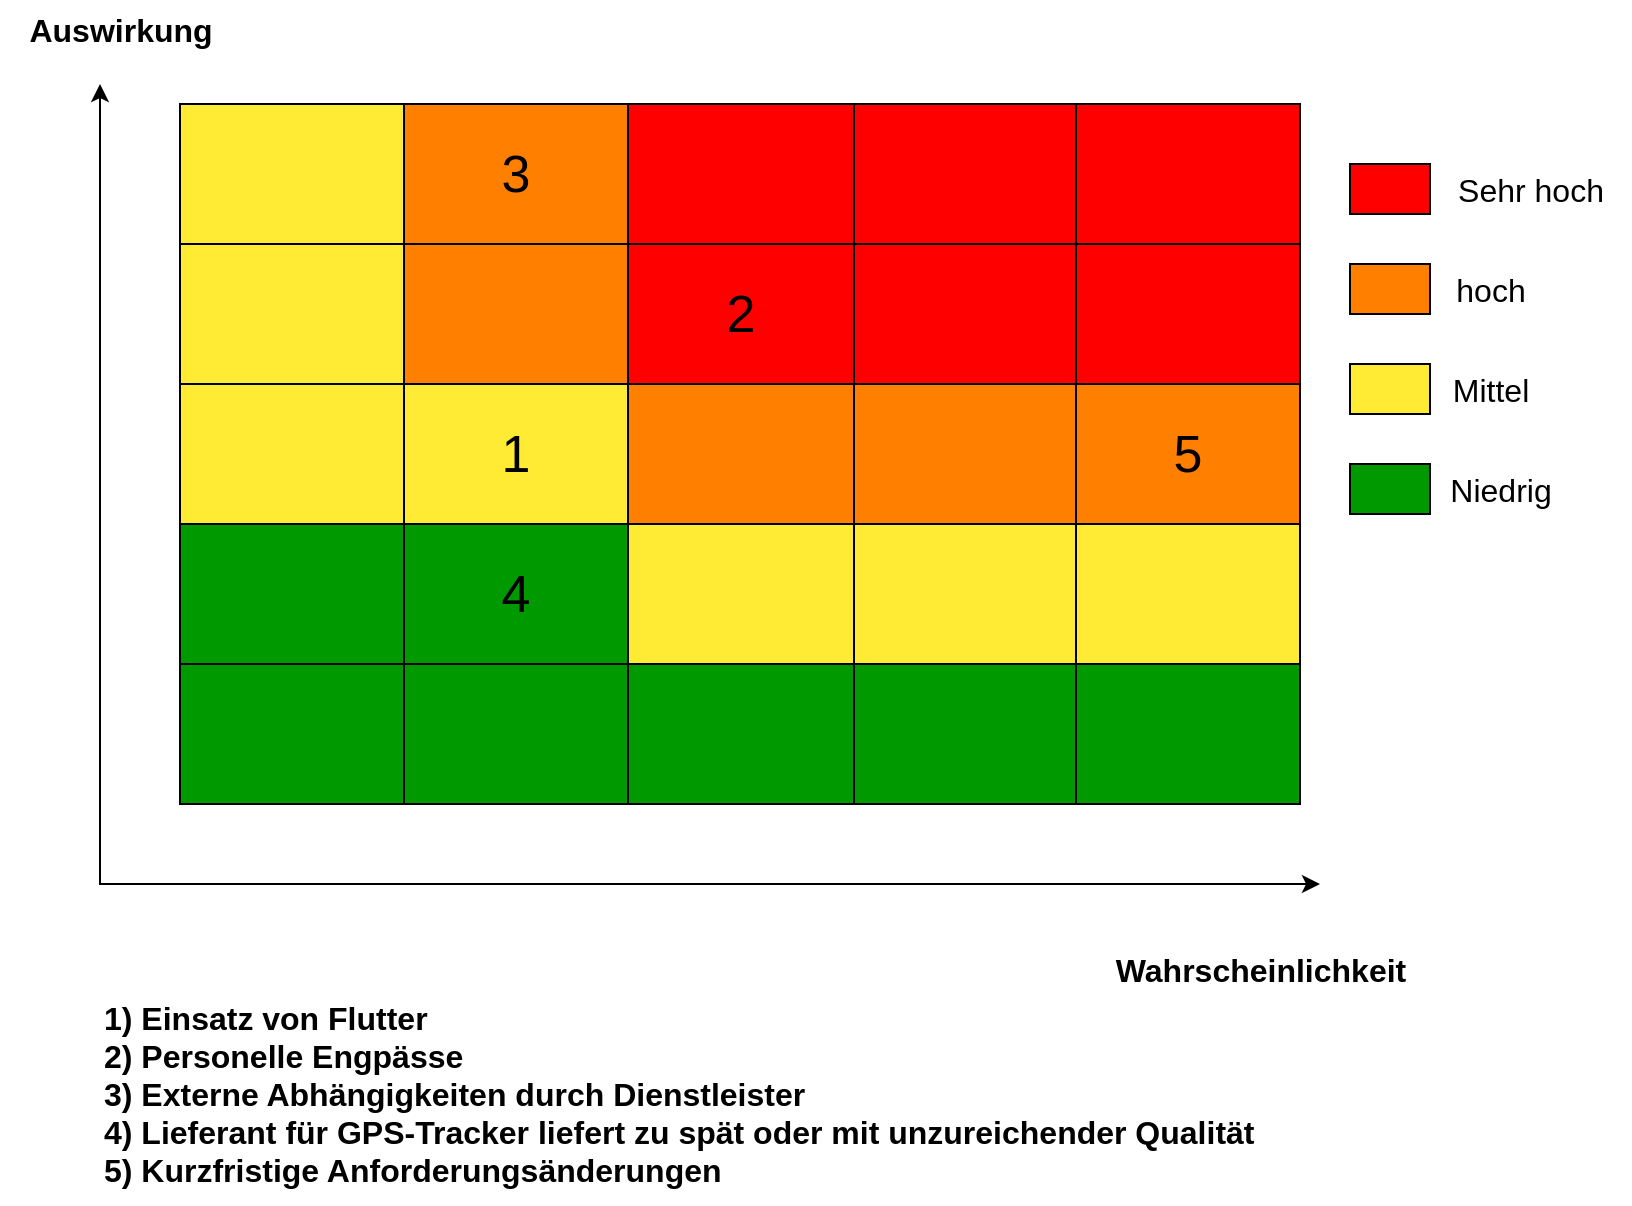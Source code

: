 <mxfile version="21.2.8" type="device">
  <diagram name="Seite-1" id="0aaE67c9n8sF-B0MufzA">
    <mxGraphModel dx="1036" dy="614" grid="1" gridSize="10" guides="1" tooltips="1" connect="1" arrows="1" fold="1" page="1" pageScale="1" pageWidth="827" pageHeight="1169" math="0" shadow="0">
      <root>
        <mxCell id="0" />
        <mxCell id="1" parent="0" />
        <mxCell id="OU0t-AeSkC56O4Zy8_2h-1" value="" style="shape=table;startSize=0;container=1;collapsible=0;childLayout=tableLayout;fontSize=16;" vertex="1" parent="1">
          <mxGeometry x="90" y="90" width="560" height="350" as="geometry" />
        </mxCell>
        <mxCell id="OU0t-AeSkC56O4Zy8_2h-2" value="" style="shape=tableRow;horizontal=0;startSize=0;swimlaneHead=0;swimlaneBody=0;strokeColor=inherit;top=0;left=0;bottom=0;right=0;collapsible=0;dropTarget=0;fillColor=none;points=[[0,0.5],[1,0.5]];portConstraint=eastwest;fontSize=16;" vertex="1" parent="OU0t-AeSkC56O4Zy8_2h-1">
          <mxGeometry width="560" height="70" as="geometry" />
        </mxCell>
        <mxCell id="OU0t-AeSkC56O4Zy8_2h-18" style="shape=partialRectangle;html=1;whiteSpace=wrap;connectable=0;strokeColor=default;overflow=hidden;fillColor=#FFEB33;top=1;left=1;bottom=1;right=1;pointerEvents=1;fontSize=26;strokeWidth=1;perimeterSpacing=1;" vertex="1" parent="OU0t-AeSkC56O4Zy8_2h-2">
          <mxGeometry width="112" height="70" as="geometry">
            <mxRectangle width="112" height="70" as="alternateBounds" />
          </mxGeometry>
        </mxCell>
        <mxCell id="OU0t-AeSkC56O4Zy8_2h-15" value="3" style="shape=partialRectangle;html=1;whiteSpace=wrap;connectable=0;strokeColor=default;overflow=hidden;fillColor=#FF8000;top=1;left=1;bottom=1;right=1;pointerEvents=1;fontSize=26;strokeWidth=1;perimeterSpacing=1;" vertex="1" parent="OU0t-AeSkC56O4Zy8_2h-2">
          <mxGeometry x="112" width="112" height="70" as="geometry">
            <mxRectangle width="112" height="70" as="alternateBounds" />
          </mxGeometry>
        </mxCell>
        <mxCell id="OU0t-AeSkC56O4Zy8_2h-3" value="" style="shape=partialRectangle;html=1;whiteSpace=wrap;connectable=0;strokeColor=default;overflow=hidden;fillColor=#FF0000;top=1;left=1;bottom=1;right=1;pointerEvents=1;fontSize=26;strokeWidth=1;perimeterSpacing=1;" vertex="1" parent="OU0t-AeSkC56O4Zy8_2h-2">
          <mxGeometry x="224" width="113" height="70" as="geometry">
            <mxRectangle width="113" height="70" as="alternateBounds" />
          </mxGeometry>
        </mxCell>
        <mxCell id="OU0t-AeSkC56O4Zy8_2h-4" value="" style="shape=partialRectangle;html=1;whiteSpace=wrap;connectable=0;strokeColor=default;overflow=hidden;fillColor=#FF0000;top=1;left=1;bottom=1;right=1;pointerEvents=1;fontSize=26;strokeWidth=1;perimeterSpacing=1;" vertex="1" parent="OU0t-AeSkC56O4Zy8_2h-2">
          <mxGeometry x="337" width="111" height="70" as="geometry">
            <mxRectangle width="111" height="70" as="alternateBounds" />
          </mxGeometry>
        </mxCell>
        <mxCell id="OU0t-AeSkC56O4Zy8_2h-5" value="" style="shape=partialRectangle;html=1;whiteSpace=wrap;connectable=0;strokeColor=default;overflow=hidden;fillColor=#FF0000;top=1;left=1;bottom=1;right=1;pointerEvents=1;fontSize=26;strokeWidth=1;perimeterSpacing=1;" vertex="1" parent="OU0t-AeSkC56O4Zy8_2h-2">
          <mxGeometry x="448" width="112" height="70" as="geometry">
            <mxRectangle width="112" height="70" as="alternateBounds" />
          </mxGeometry>
        </mxCell>
        <mxCell id="OU0t-AeSkC56O4Zy8_2h-6" value="" style="shape=tableRow;horizontal=0;startSize=0;swimlaneHead=0;swimlaneBody=0;strokeColor=inherit;top=0;left=0;bottom=0;right=0;collapsible=0;dropTarget=0;fillColor=none;points=[[0,0.5],[1,0.5]];portConstraint=eastwest;fontSize=16;" vertex="1" parent="OU0t-AeSkC56O4Zy8_2h-1">
          <mxGeometry y="70" width="560" height="70" as="geometry" />
        </mxCell>
        <mxCell id="OU0t-AeSkC56O4Zy8_2h-19" style="shape=partialRectangle;html=1;whiteSpace=wrap;connectable=0;strokeColor=default;overflow=hidden;fillColor=#FFEB33;top=1;left=1;bottom=1;right=1;pointerEvents=1;fontSize=26;strokeWidth=1;perimeterSpacing=1;" vertex="1" parent="OU0t-AeSkC56O4Zy8_2h-6">
          <mxGeometry width="112" height="70" as="geometry">
            <mxRectangle width="112" height="70" as="alternateBounds" />
          </mxGeometry>
        </mxCell>
        <mxCell id="OU0t-AeSkC56O4Zy8_2h-16" style="shape=partialRectangle;html=1;whiteSpace=wrap;connectable=0;strokeColor=default;overflow=hidden;fillColor=#FF8000;top=1;left=1;bottom=1;right=1;pointerEvents=1;fontSize=26;strokeWidth=1;perimeterSpacing=1;" vertex="1" parent="OU0t-AeSkC56O4Zy8_2h-6">
          <mxGeometry x="112" width="112" height="70" as="geometry">
            <mxRectangle width="112" height="70" as="alternateBounds" />
          </mxGeometry>
        </mxCell>
        <mxCell id="OU0t-AeSkC56O4Zy8_2h-7" value="2" style="shape=partialRectangle;html=1;whiteSpace=wrap;connectable=0;strokeColor=default;overflow=hidden;fillColor=#FF0000;top=1;left=1;bottom=1;right=1;pointerEvents=1;fontSize=26;strokeWidth=1;perimeterSpacing=1;" vertex="1" parent="OU0t-AeSkC56O4Zy8_2h-6">
          <mxGeometry x="224" width="113" height="70" as="geometry">
            <mxRectangle width="113" height="70" as="alternateBounds" />
          </mxGeometry>
        </mxCell>
        <mxCell id="OU0t-AeSkC56O4Zy8_2h-8" value="" style="shape=partialRectangle;html=1;whiteSpace=wrap;connectable=0;strokeColor=default;overflow=hidden;fillColor=#FF0000;top=1;left=1;bottom=1;right=1;pointerEvents=1;fontSize=26;strokeWidth=1;perimeterSpacing=1;" vertex="1" parent="OU0t-AeSkC56O4Zy8_2h-6">
          <mxGeometry x="337" width="111" height="70" as="geometry">
            <mxRectangle width="111" height="70" as="alternateBounds" />
          </mxGeometry>
        </mxCell>
        <mxCell id="OU0t-AeSkC56O4Zy8_2h-9" value="" style="shape=partialRectangle;html=1;whiteSpace=wrap;connectable=0;strokeColor=default;overflow=hidden;fillColor=#FF0000;top=1;left=1;bottom=1;right=1;pointerEvents=1;fontSize=26;strokeWidth=1;perimeterSpacing=1;" vertex="1" parent="OU0t-AeSkC56O4Zy8_2h-6">
          <mxGeometry x="448" width="112" height="70" as="geometry">
            <mxRectangle width="112" height="70" as="alternateBounds" />
          </mxGeometry>
        </mxCell>
        <mxCell id="OU0t-AeSkC56O4Zy8_2h-10" value="" style="shape=tableRow;horizontal=0;startSize=0;swimlaneHead=0;swimlaneBody=0;strokeColor=inherit;top=0;left=0;bottom=0;right=0;collapsible=0;dropTarget=0;fillColor=none;points=[[0,0.5],[1,0.5]];portConstraint=eastwest;fontSize=16;" vertex="1" parent="OU0t-AeSkC56O4Zy8_2h-1">
          <mxGeometry y="140" width="560" height="70" as="geometry" />
        </mxCell>
        <mxCell id="OU0t-AeSkC56O4Zy8_2h-20" style="shape=partialRectangle;html=1;whiteSpace=wrap;connectable=0;strokeColor=default;overflow=hidden;fillColor=#FFEB33;top=1;left=1;bottom=1;right=1;pointerEvents=1;fontSize=26;strokeWidth=1;perimeterSpacing=1;" vertex="1" parent="OU0t-AeSkC56O4Zy8_2h-10">
          <mxGeometry width="112" height="70" as="geometry">
            <mxRectangle width="112" height="70" as="alternateBounds" />
          </mxGeometry>
        </mxCell>
        <mxCell id="OU0t-AeSkC56O4Zy8_2h-17" value="1" style="shape=partialRectangle;html=1;whiteSpace=wrap;connectable=0;strokeColor=default;overflow=hidden;fillColor=#FFEB33;top=1;left=1;bottom=1;right=1;pointerEvents=1;fontSize=26;strokeWidth=1;perimeterSpacing=1;" vertex="1" parent="OU0t-AeSkC56O4Zy8_2h-10">
          <mxGeometry x="112" width="112" height="70" as="geometry">
            <mxRectangle width="112" height="70" as="alternateBounds" />
          </mxGeometry>
        </mxCell>
        <mxCell id="OU0t-AeSkC56O4Zy8_2h-11" value="" style="shape=partialRectangle;html=1;whiteSpace=wrap;connectable=0;strokeColor=default;overflow=hidden;fillColor=#FF8000;top=1;left=1;bottom=1;right=1;pointerEvents=1;fontSize=26;strokeWidth=1;perimeterSpacing=1;" vertex="1" parent="OU0t-AeSkC56O4Zy8_2h-10">
          <mxGeometry x="224" width="113" height="70" as="geometry">
            <mxRectangle width="113" height="70" as="alternateBounds" />
          </mxGeometry>
        </mxCell>
        <mxCell id="OU0t-AeSkC56O4Zy8_2h-12" value="" style="shape=partialRectangle;html=1;whiteSpace=wrap;connectable=0;strokeColor=default;overflow=hidden;fillColor=#FF8000;top=1;left=1;bottom=1;right=1;pointerEvents=1;fontSize=26;strokeWidth=1;perimeterSpacing=1;" vertex="1" parent="OU0t-AeSkC56O4Zy8_2h-10">
          <mxGeometry x="337" width="111" height="70" as="geometry">
            <mxRectangle width="111" height="70" as="alternateBounds" />
          </mxGeometry>
        </mxCell>
        <mxCell id="OU0t-AeSkC56O4Zy8_2h-13" value="5" style="shape=partialRectangle;html=1;whiteSpace=wrap;connectable=0;strokeColor=default;overflow=hidden;fillColor=#FF8000;top=1;left=1;bottom=1;right=1;pointerEvents=1;fontSize=26;strokeWidth=1;perimeterSpacing=1;" vertex="1" parent="OU0t-AeSkC56O4Zy8_2h-10">
          <mxGeometry x="448" width="112" height="70" as="geometry">
            <mxRectangle width="112" height="70" as="alternateBounds" />
          </mxGeometry>
        </mxCell>
        <mxCell id="OU0t-AeSkC56O4Zy8_2h-21" style="shape=tableRow;horizontal=0;startSize=0;swimlaneHead=0;swimlaneBody=0;strokeColor=inherit;top=0;left=0;bottom=0;right=0;collapsible=0;dropTarget=0;fillColor=none;points=[[0,0.5],[1,0.5]];portConstraint=eastwest;fontSize=16;" vertex="1" parent="OU0t-AeSkC56O4Zy8_2h-1">
          <mxGeometry y="210" width="560" height="70" as="geometry" />
        </mxCell>
        <mxCell id="OU0t-AeSkC56O4Zy8_2h-22" style="shape=partialRectangle;html=1;whiteSpace=wrap;connectable=0;strokeColor=default;overflow=hidden;fillColor=#009900;top=1;left=1;bottom=1;right=1;pointerEvents=1;fontSize=26;strokeWidth=1;perimeterSpacing=1;" vertex="1" parent="OU0t-AeSkC56O4Zy8_2h-21">
          <mxGeometry width="112" height="70" as="geometry">
            <mxRectangle width="112" height="70" as="alternateBounds" />
          </mxGeometry>
        </mxCell>
        <mxCell id="OU0t-AeSkC56O4Zy8_2h-23" value="4" style="shape=partialRectangle;html=1;whiteSpace=wrap;connectable=0;strokeColor=default;overflow=hidden;fillColor=#009900;top=1;left=1;bottom=1;right=1;pointerEvents=1;fontSize=26;strokeWidth=1;perimeterSpacing=1;" vertex="1" parent="OU0t-AeSkC56O4Zy8_2h-21">
          <mxGeometry x="112" width="112" height="70" as="geometry">
            <mxRectangle width="112" height="70" as="alternateBounds" />
          </mxGeometry>
        </mxCell>
        <mxCell id="OU0t-AeSkC56O4Zy8_2h-24" style="shape=partialRectangle;html=1;whiteSpace=wrap;connectable=0;strokeColor=default;overflow=hidden;fillColor=#FFEB33;top=1;left=1;bottom=1;right=1;pointerEvents=1;fontSize=26;strokeWidth=1;perimeterSpacing=1;" vertex="1" parent="OU0t-AeSkC56O4Zy8_2h-21">
          <mxGeometry x="224" width="113" height="70" as="geometry">
            <mxRectangle width="113" height="70" as="alternateBounds" />
          </mxGeometry>
        </mxCell>
        <mxCell id="OU0t-AeSkC56O4Zy8_2h-25" style="shape=partialRectangle;html=1;whiteSpace=wrap;connectable=0;strokeColor=default;overflow=hidden;fillColor=#FFEB33;top=1;left=1;bottom=1;right=1;pointerEvents=1;fontSize=26;strokeWidth=1;perimeterSpacing=1;" vertex="1" parent="OU0t-AeSkC56O4Zy8_2h-21">
          <mxGeometry x="337" width="111" height="70" as="geometry">
            <mxRectangle width="111" height="70" as="alternateBounds" />
          </mxGeometry>
        </mxCell>
        <mxCell id="OU0t-AeSkC56O4Zy8_2h-26" style="shape=partialRectangle;html=1;whiteSpace=wrap;connectable=0;strokeColor=default;overflow=hidden;fillColor=#FFEB33;top=1;left=1;bottom=1;right=1;pointerEvents=1;fontSize=26;strokeWidth=1;perimeterSpacing=1;" vertex="1" parent="OU0t-AeSkC56O4Zy8_2h-21">
          <mxGeometry x="448" width="112" height="70" as="geometry">
            <mxRectangle width="112" height="70" as="alternateBounds" />
          </mxGeometry>
        </mxCell>
        <mxCell id="OU0t-AeSkC56O4Zy8_2h-27" style="shape=tableRow;horizontal=0;startSize=0;swimlaneHead=0;swimlaneBody=0;strokeColor=inherit;top=0;left=0;bottom=0;right=0;collapsible=0;dropTarget=0;fillColor=none;points=[[0,0.5],[1,0.5]];portConstraint=eastwest;fontSize=16;" vertex="1" parent="OU0t-AeSkC56O4Zy8_2h-1">
          <mxGeometry y="280" width="560" height="70" as="geometry" />
        </mxCell>
        <mxCell id="OU0t-AeSkC56O4Zy8_2h-28" style="shape=partialRectangle;html=1;whiteSpace=wrap;connectable=0;strokeColor=default;overflow=hidden;fillColor=#009900;top=1;left=1;bottom=1;right=1;pointerEvents=1;fontSize=26;strokeWidth=1;perimeterSpacing=1;" vertex="1" parent="OU0t-AeSkC56O4Zy8_2h-27">
          <mxGeometry width="112" height="70" as="geometry">
            <mxRectangle width="112" height="70" as="alternateBounds" />
          </mxGeometry>
        </mxCell>
        <mxCell id="OU0t-AeSkC56O4Zy8_2h-29" style="shape=partialRectangle;html=1;whiteSpace=wrap;connectable=0;strokeColor=default;overflow=hidden;fillColor=#009900;top=1;left=1;bottom=1;right=1;pointerEvents=1;fontSize=26;strokeWidth=1;perimeterSpacing=1;" vertex="1" parent="OU0t-AeSkC56O4Zy8_2h-27">
          <mxGeometry x="112" width="112" height="70" as="geometry">
            <mxRectangle width="112" height="70" as="alternateBounds" />
          </mxGeometry>
        </mxCell>
        <mxCell id="OU0t-AeSkC56O4Zy8_2h-30" style="shape=partialRectangle;html=1;whiteSpace=wrap;connectable=0;strokeColor=default;overflow=hidden;fillColor=#009900;top=1;left=1;bottom=1;right=1;pointerEvents=1;fontSize=26;strokeWidth=1;perimeterSpacing=1;" vertex="1" parent="OU0t-AeSkC56O4Zy8_2h-27">
          <mxGeometry x="224" width="113" height="70" as="geometry">
            <mxRectangle width="113" height="70" as="alternateBounds" />
          </mxGeometry>
        </mxCell>
        <mxCell id="OU0t-AeSkC56O4Zy8_2h-31" style="shape=partialRectangle;html=1;whiteSpace=wrap;connectable=0;strokeColor=default;overflow=hidden;fillColor=#009900;top=1;left=1;bottom=1;right=1;pointerEvents=1;fontSize=26;strokeWidth=1;perimeterSpacing=1;" vertex="1" parent="OU0t-AeSkC56O4Zy8_2h-27">
          <mxGeometry x="337" width="111" height="70" as="geometry">
            <mxRectangle width="111" height="70" as="alternateBounds" />
          </mxGeometry>
        </mxCell>
        <mxCell id="OU0t-AeSkC56O4Zy8_2h-32" style="shape=partialRectangle;html=1;whiteSpace=wrap;connectable=0;strokeColor=default;overflow=hidden;fillColor=#009900;top=1;left=1;bottom=1;right=1;pointerEvents=1;fontSize=26;strokeWidth=1;perimeterSpacing=1;" vertex="1" parent="OU0t-AeSkC56O4Zy8_2h-27">
          <mxGeometry x="448" width="112" height="70" as="geometry">
            <mxRectangle width="112" height="70" as="alternateBounds" />
          </mxGeometry>
        </mxCell>
        <mxCell id="OU0t-AeSkC56O4Zy8_2h-33" value="" style="endArrow=classic;startArrow=classic;html=1;rounded=0;" edge="1" parent="1">
          <mxGeometry width="50" height="50" relative="1" as="geometry">
            <mxPoint x="660" y="480" as="sourcePoint" />
            <mxPoint x="50" y="80" as="targetPoint" />
            <Array as="points">
              <mxPoint x="50" y="480" />
            </Array>
          </mxGeometry>
        </mxCell>
        <mxCell id="OU0t-AeSkC56O4Zy8_2h-34" value="&lt;b&gt;&lt;font style=&quot;font-size: 16px;&quot;&gt;Wahrscheinlichkeit&lt;/font&gt;&lt;/b&gt;" style="text;html=1;align=center;verticalAlign=middle;resizable=0;points=[];autosize=1;strokeColor=none;fillColor=none;" vertex="1" parent="1">
          <mxGeometry x="545" y="508" width="170" height="30" as="geometry" />
        </mxCell>
        <mxCell id="OU0t-AeSkC56O4Zy8_2h-35" value="&lt;b&gt;&lt;font style=&quot;font-size: 16px;&quot;&gt;Auswirkung&lt;/font&gt;&lt;/b&gt;" style="text;html=1;align=center;verticalAlign=middle;resizable=0;points=[];autosize=1;strokeColor=none;fillColor=none;" vertex="1" parent="1">
          <mxGeometry y="38" width="120" height="30" as="geometry" />
        </mxCell>
        <mxCell id="OU0t-AeSkC56O4Zy8_2h-38" value="" style="rounded=0;whiteSpace=wrap;html=1;fillColor=#FF0000;" vertex="1" parent="1">
          <mxGeometry x="675" y="120" width="40" height="25" as="geometry" />
        </mxCell>
        <mxCell id="OU0t-AeSkC56O4Zy8_2h-39" value="&lt;font style=&quot;font-size: 16px;&quot;&gt;Sehr hoch&lt;/font&gt;" style="text;html=1;align=center;verticalAlign=middle;resizable=0;points=[];autosize=1;strokeColor=none;fillColor=none;" vertex="1" parent="1">
          <mxGeometry x="715" y="117.5" width="100" height="30" as="geometry" />
        </mxCell>
        <mxCell id="OU0t-AeSkC56O4Zy8_2h-40" value="" style="rounded=0;whiteSpace=wrap;html=1;fillColor=#FF8000;" vertex="1" parent="1">
          <mxGeometry x="675" y="170" width="40" height="25" as="geometry" />
        </mxCell>
        <mxCell id="OU0t-AeSkC56O4Zy8_2h-41" value="" style="rounded=0;whiteSpace=wrap;html=1;fillColor=#FFEB33;" vertex="1" parent="1">
          <mxGeometry x="675" y="220" width="40" height="25" as="geometry" />
        </mxCell>
        <mxCell id="OU0t-AeSkC56O4Zy8_2h-42" value="" style="rounded=0;whiteSpace=wrap;html=1;fillColor=#009900;" vertex="1" parent="1">
          <mxGeometry x="675" y="270" width="40" height="25" as="geometry" />
        </mxCell>
        <mxCell id="OU0t-AeSkC56O4Zy8_2h-43" value="&lt;span style=&quot;font-size: 16px;&quot;&gt;hoch&lt;/span&gt;" style="text;html=1;align=center;verticalAlign=middle;resizable=0;points=[];autosize=1;strokeColor=none;fillColor=none;" vertex="1" parent="1">
          <mxGeometry x="715" y="167.5" width="60" height="30" as="geometry" />
        </mxCell>
        <mxCell id="OU0t-AeSkC56O4Zy8_2h-44" value="&lt;span style=&quot;font-size: 16px;&quot;&gt;Mittel&lt;/span&gt;" style="text;html=1;align=center;verticalAlign=middle;resizable=0;points=[];autosize=1;strokeColor=none;fillColor=none;" vertex="1" parent="1">
          <mxGeometry x="715" y="217.5" width="60" height="30" as="geometry" />
        </mxCell>
        <mxCell id="OU0t-AeSkC56O4Zy8_2h-45" value="&lt;span style=&quot;font-size: 16px;&quot;&gt;Niedrig&lt;/span&gt;" style="text;html=1;align=center;verticalAlign=middle;resizable=0;points=[];autosize=1;strokeColor=none;fillColor=none;" vertex="1" parent="1">
          <mxGeometry x="715" y="267.5" width="70" height="30" as="geometry" />
        </mxCell>
        <mxCell id="OU0t-AeSkC56O4Zy8_2h-46" value="&lt;font style=&quot;font-size: 16px;&quot;&gt;&lt;b style=&quot;font-size: 16px;&quot;&gt;1) Einsatz von Flutter&lt;/b&gt;&lt;br&gt;&lt;b style=&quot;font-size: 16px;&quot;&gt;2) Personelle Engpässe&lt;/b&gt;&lt;br&gt;&lt;b style=&quot;font-size: 16px;&quot;&gt;3) &lt;/b&gt;&lt;b style=&quot;font-size: 16px;&quot;&gt;&lt;font style=&quot;font-size: 16px;&quot;&gt;Externe Abhängigkeiten durch Dienstleister&lt;br&gt;&lt;/font&gt;4)&amp;nbsp;&lt;/b&gt;&lt;b&gt;&lt;font style=&quot;font-size: 16px;&quot;&gt;Lieferant für GPS-Tracker liefert zu spät oder mit unzureichender Qualität&lt;br&gt;&lt;/font&gt;5) Kurzfristige Anforderungsänderungen&lt;/b&gt;&lt;br&gt;&lt;/font&gt;" style="text;html=1;align=left;verticalAlign=middle;resizable=0;points=[];autosize=1;strokeColor=none;fillColor=none;" vertex="1" parent="1">
          <mxGeometry x="50" y="530" width="600" height="110" as="geometry" />
        </mxCell>
      </root>
    </mxGraphModel>
  </diagram>
</mxfile>
